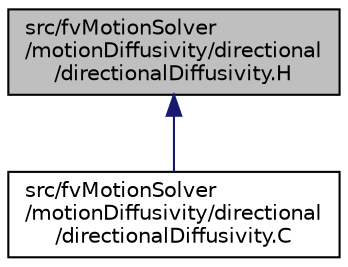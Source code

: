 digraph "src/fvMotionSolver/motionDiffusivity/directional/directionalDiffusivity.H"
{
  bgcolor="transparent";
  edge [fontname="Helvetica",fontsize="10",labelfontname="Helvetica",labelfontsize="10"];
  node [fontname="Helvetica",fontsize="10",shape=record];
  Node1 [label="src/fvMotionSolver\l/motionDiffusivity/directional\l/directionalDiffusivity.H",height=0.2,width=0.4,color="black", fillcolor="grey75", style="filled", fontcolor="black"];
  Node1 -> Node2 [dir="back",color="midnightblue",fontsize="10",style="solid",fontname="Helvetica"];
  Node2 [label="src/fvMotionSolver\l/motionDiffusivity/directional\l/directionalDiffusivity.C",height=0.2,width=0.4,color="black",URL="$a06375.html"];
}
